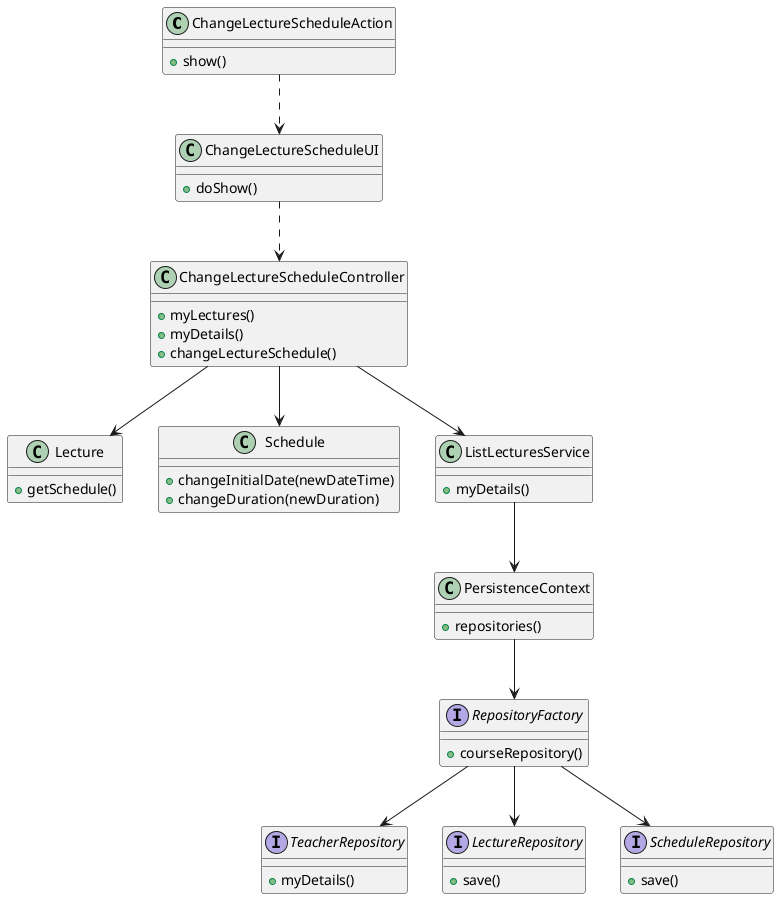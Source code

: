 @startuml

class ChangeLectureScheduleAction{
    + show()
}
class ChangeLectureScheduleUI {
    + doShow()
}

class ChangeLectureScheduleController {
    + myLectures()
    + myDetails()
    + changeLectureSchedule()
}

class Lecture {
    + getSchedule()
}

class Schedule {
    + changeInitialDate(newDateTime)
    + changeDuration(newDuration)
}

class ListLecturesService {
    + myDetails()
}

class PersistenceContext {
    + repositories()
}

interface RepositoryFactory {
    + courseRepository()
}

interface TeacherRepository {
    + myDetails()
}

interface LectureRepository {
    + save()
}

interface ScheduleRepository {
    + save()
}

ChangeLectureScheduleAction .down.> ChangeLectureScheduleUI
ChangeLectureScheduleUI .down.> ChangeLectureScheduleController

ChangeLectureScheduleController -down-> ListLecturesService
ChangeLectureScheduleController -down-> Lecture
ChangeLectureScheduleController -down-> Schedule

ListLecturesService --> PersistenceContext
PersistenceContext --> RepositoryFactory
RepositoryFactory --> TeacherRepository
RepositoryFactory --> LectureRepository
RepositoryFactory --> ScheduleRepository


@enduml
